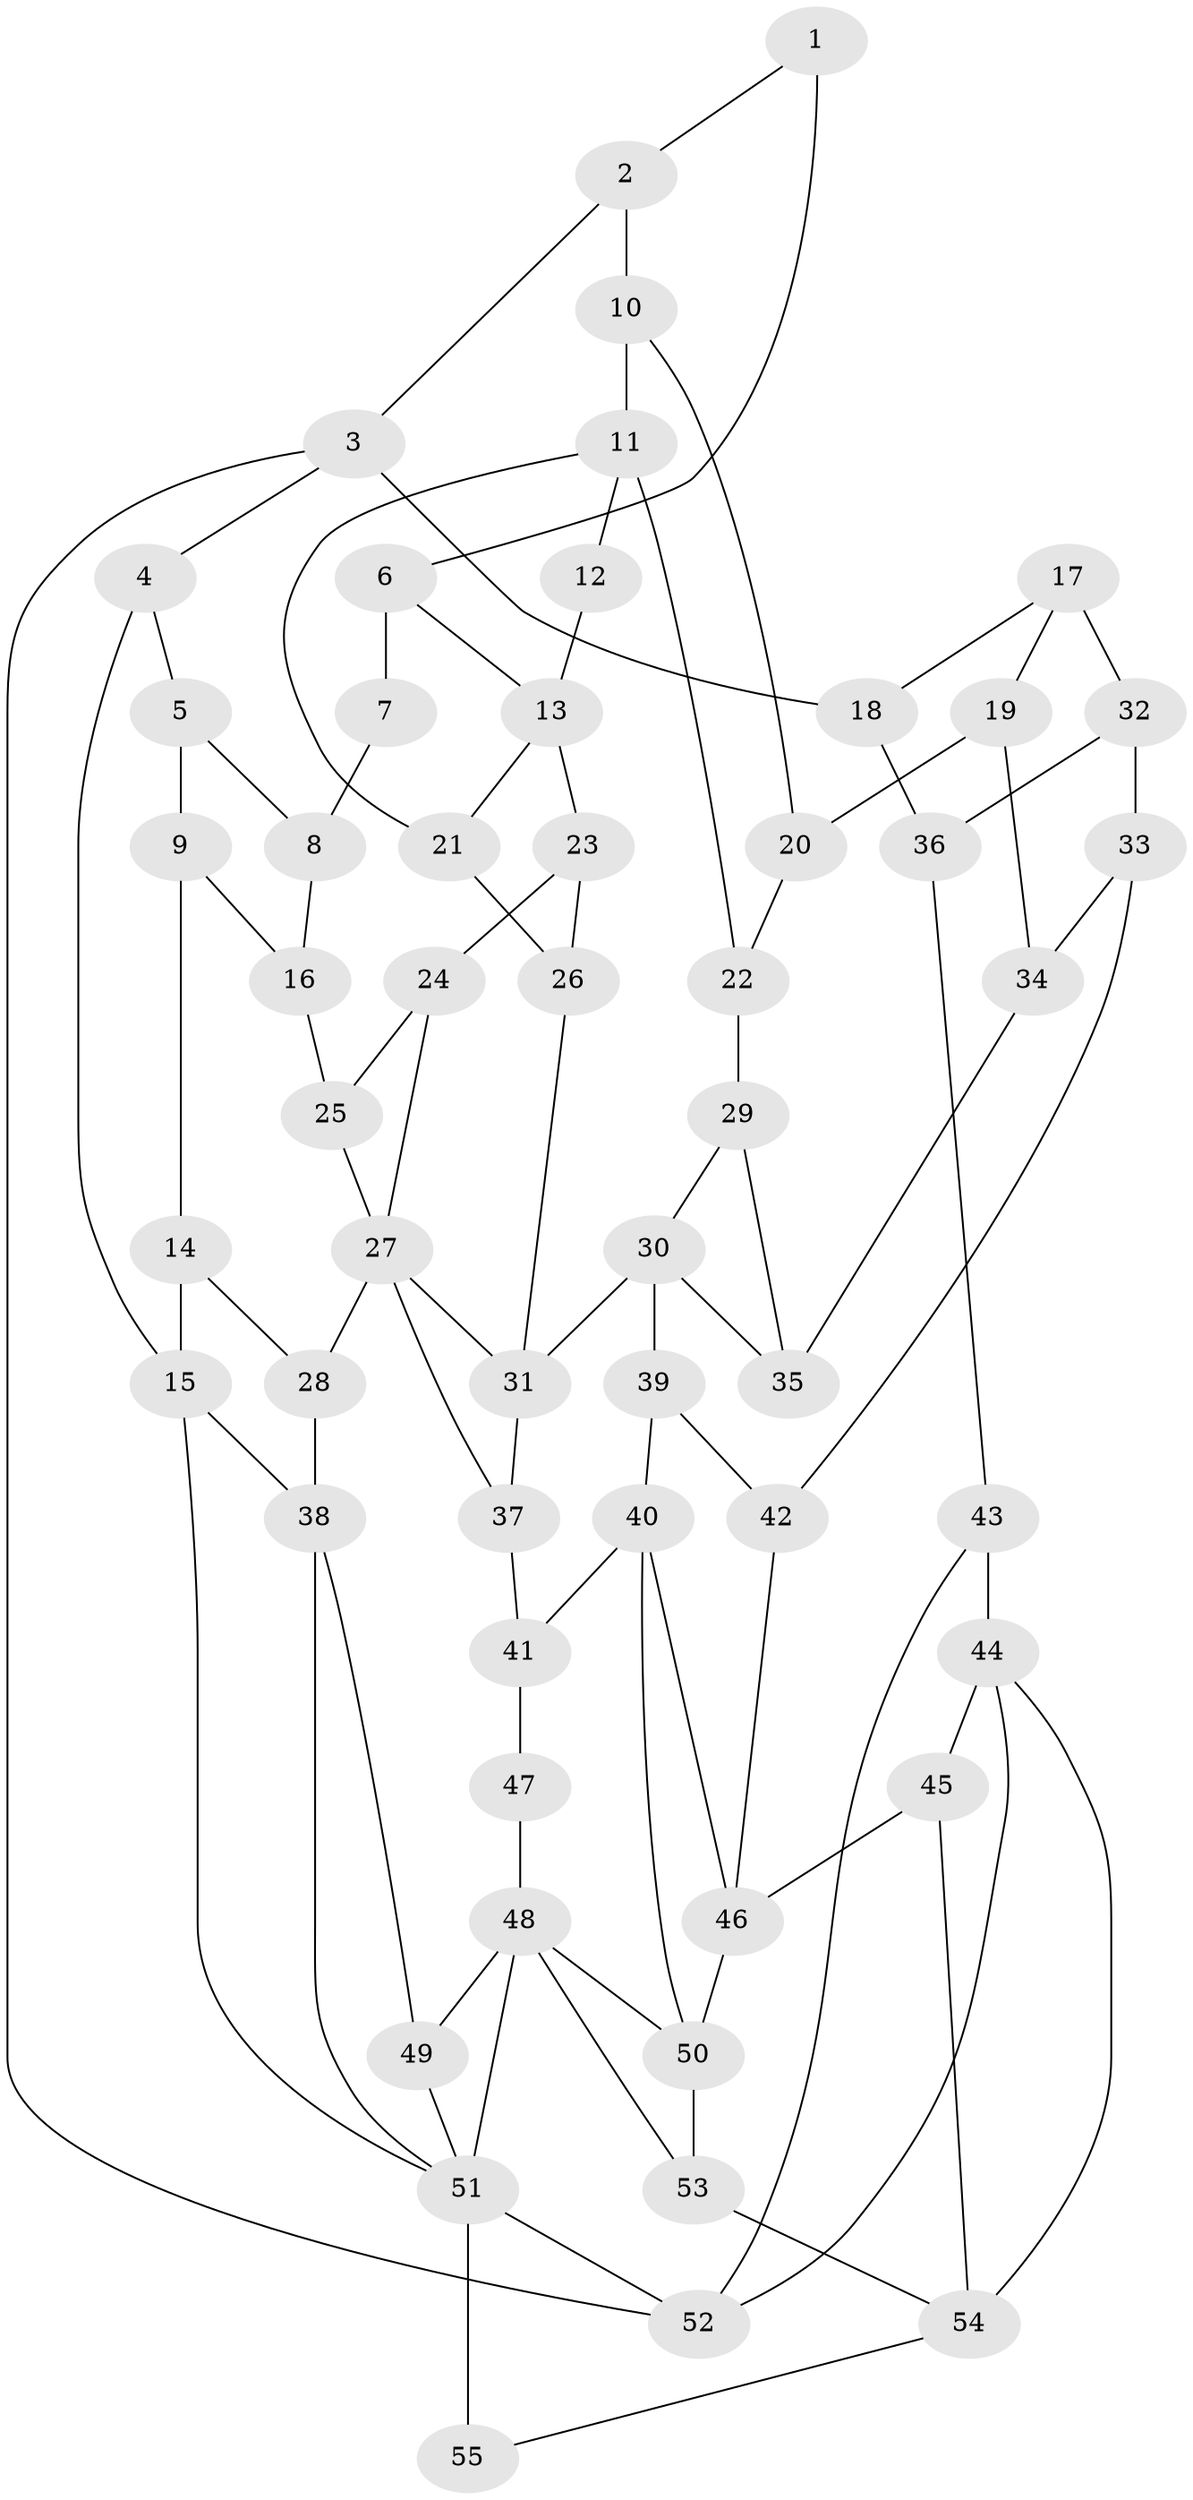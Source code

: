 // original degree distribution, {3: 0.03669724770642202, 4: 0.1743119266055046, 5: 0.6055045871559633, 6: 0.1834862385321101}
// Generated by graph-tools (version 1.1) at 2025/54/03/04/25 22:54:36]
// undirected, 55 vertices, 90 edges
graph export_dot {
  node [color=gray90,style=filled];
  1;
  2;
  3;
  4;
  5;
  6;
  7;
  8;
  9;
  10;
  11;
  12;
  13;
  14;
  15;
  16;
  17;
  18;
  19;
  20;
  21;
  22;
  23;
  24;
  25;
  26;
  27;
  28;
  29;
  30;
  31;
  32;
  33;
  34;
  35;
  36;
  37;
  38;
  39;
  40;
  41;
  42;
  43;
  44;
  45;
  46;
  47;
  48;
  49;
  50;
  51;
  52;
  53;
  54;
  55;
  1 -- 2 [weight=1.0];
  1 -- 6 [weight=2.0];
  2 -- 3 [weight=1.0];
  2 -- 10 [weight=1.0];
  3 -- 4 [weight=1.0];
  3 -- 18 [weight=1.0];
  3 -- 52 [weight=1.0];
  4 -- 5 [weight=1.0];
  4 -- 15 [weight=2.0];
  5 -- 8 [weight=1.0];
  5 -- 9 [weight=2.0];
  6 -- 7 [weight=2.0];
  6 -- 13 [weight=2.0];
  7 -- 8 [weight=1.0];
  8 -- 16 [weight=1.0];
  9 -- 14 [weight=1.0];
  9 -- 16 [weight=1.0];
  10 -- 11 [weight=2.0];
  10 -- 20 [weight=1.0];
  11 -- 12 [weight=1.0];
  11 -- 21 [weight=1.0];
  11 -- 22 [weight=1.0];
  12 -- 13 [weight=2.0];
  13 -- 21 [weight=1.0];
  13 -- 23 [weight=1.0];
  14 -- 15 [weight=1.0];
  14 -- 28 [weight=1.0];
  15 -- 38 [weight=2.0];
  15 -- 51 [weight=1.0];
  16 -- 25 [weight=1.0];
  17 -- 18 [weight=1.0];
  17 -- 19 [weight=1.0];
  17 -- 32 [weight=2.0];
  18 -- 36 [weight=1.0];
  19 -- 20 [weight=1.0];
  19 -- 34 [weight=1.0];
  20 -- 22 [weight=1.0];
  21 -- 26 [weight=1.0];
  22 -- 29 [weight=1.0];
  23 -- 24 [weight=1.0];
  23 -- 26 [weight=1.0];
  24 -- 25 [weight=1.0];
  24 -- 27 [weight=1.0];
  25 -- 27 [weight=1.0];
  26 -- 31 [weight=1.0];
  27 -- 28 [weight=2.0];
  27 -- 31 [weight=1.0];
  27 -- 37 [weight=1.0];
  28 -- 38 [weight=2.0];
  29 -- 30 [weight=1.0];
  29 -- 35 [weight=1.0];
  30 -- 31 [weight=2.0];
  30 -- 35 [weight=1.0];
  30 -- 39 [weight=2.0];
  31 -- 37 [weight=1.0];
  32 -- 33 [weight=1.0];
  32 -- 36 [weight=1.0];
  33 -- 34 [weight=1.0];
  33 -- 42 [weight=1.0];
  34 -- 35 [weight=1.0];
  36 -- 43 [weight=1.0];
  37 -- 41 [weight=1.0];
  38 -- 49 [weight=1.0];
  38 -- 51 [weight=1.0];
  39 -- 40 [weight=2.0];
  39 -- 42 [weight=1.0];
  40 -- 41 [weight=2.0];
  40 -- 46 [weight=1.0];
  40 -- 50 [weight=1.0];
  41 -- 47 [weight=1.0];
  42 -- 46 [weight=1.0];
  43 -- 44 [weight=1.0];
  43 -- 52 [weight=1.0];
  44 -- 45 [weight=2.0];
  44 -- 52 [weight=1.0];
  44 -- 54 [weight=1.0];
  45 -- 46 [weight=2.0];
  45 -- 54 [weight=2.0];
  46 -- 50 [weight=1.0];
  47 -- 48 [weight=2.0];
  48 -- 49 [weight=1.0];
  48 -- 50 [weight=1.0];
  48 -- 51 [weight=1.0];
  48 -- 53 [weight=1.0];
  49 -- 51 [weight=1.0];
  50 -- 53 [weight=1.0];
  51 -- 52 [weight=1.0];
  51 -- 55 [weight=2.0];
  53 -- 54 [weight=1.0];
  54 -- 55 [weight=1.0];
}
